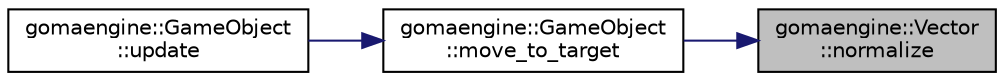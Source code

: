 digraph "gomaengine::Vector::normalize"
{
 // LATEX_PDF_SIZE
  edge [fontname="Helvetica",fontsize="10",labelfontname="Helvetica",labelfontsize="10"];
  node [fontname="Helvetica",fontsize="10",shape=record];
  rankdir="RL";
  Node1 [label="gomaengine::Vector\l::normalize",height=0.2,width=0.4,color="black", fillcolor="grey75", style="filled", fontcolor="black",tooltip="Funcion que calcula el vector unitario de si mismo"];
  Node1 -> Node2 [dir="back",color="midnightblue",fontsize="10",style="solid",fontname="Helvetica"];
  Node2 [label="gomaengine::GameObject\l::move_to_target",height=0.2,width=0.4,color="black", fillcolor="white", style="filled",URL="$classgomaengine_1_1_game_object.html#a2ab104eaa6cd2e1d58f6a5d5d4b6e8a3",tooltip="Funcion que mueve el objeto al vector objetivo target"];
  Node2 -> Node3 [dir="back",color="midnightblue",fontsize="10",style="solid",fontname="Helvetica"];
  Node3 [label="gomaengine::GameObject\l::update",height=0.2,width=0.4,color="black", fillcolor="white", style="filled",URL="$classgomaengine_1_1_game_object.html#a8e6c00070d22715d09df577f2a3610de",tooltip="Funcion que define la actualizacion del modelo en el gameloop"];
}
